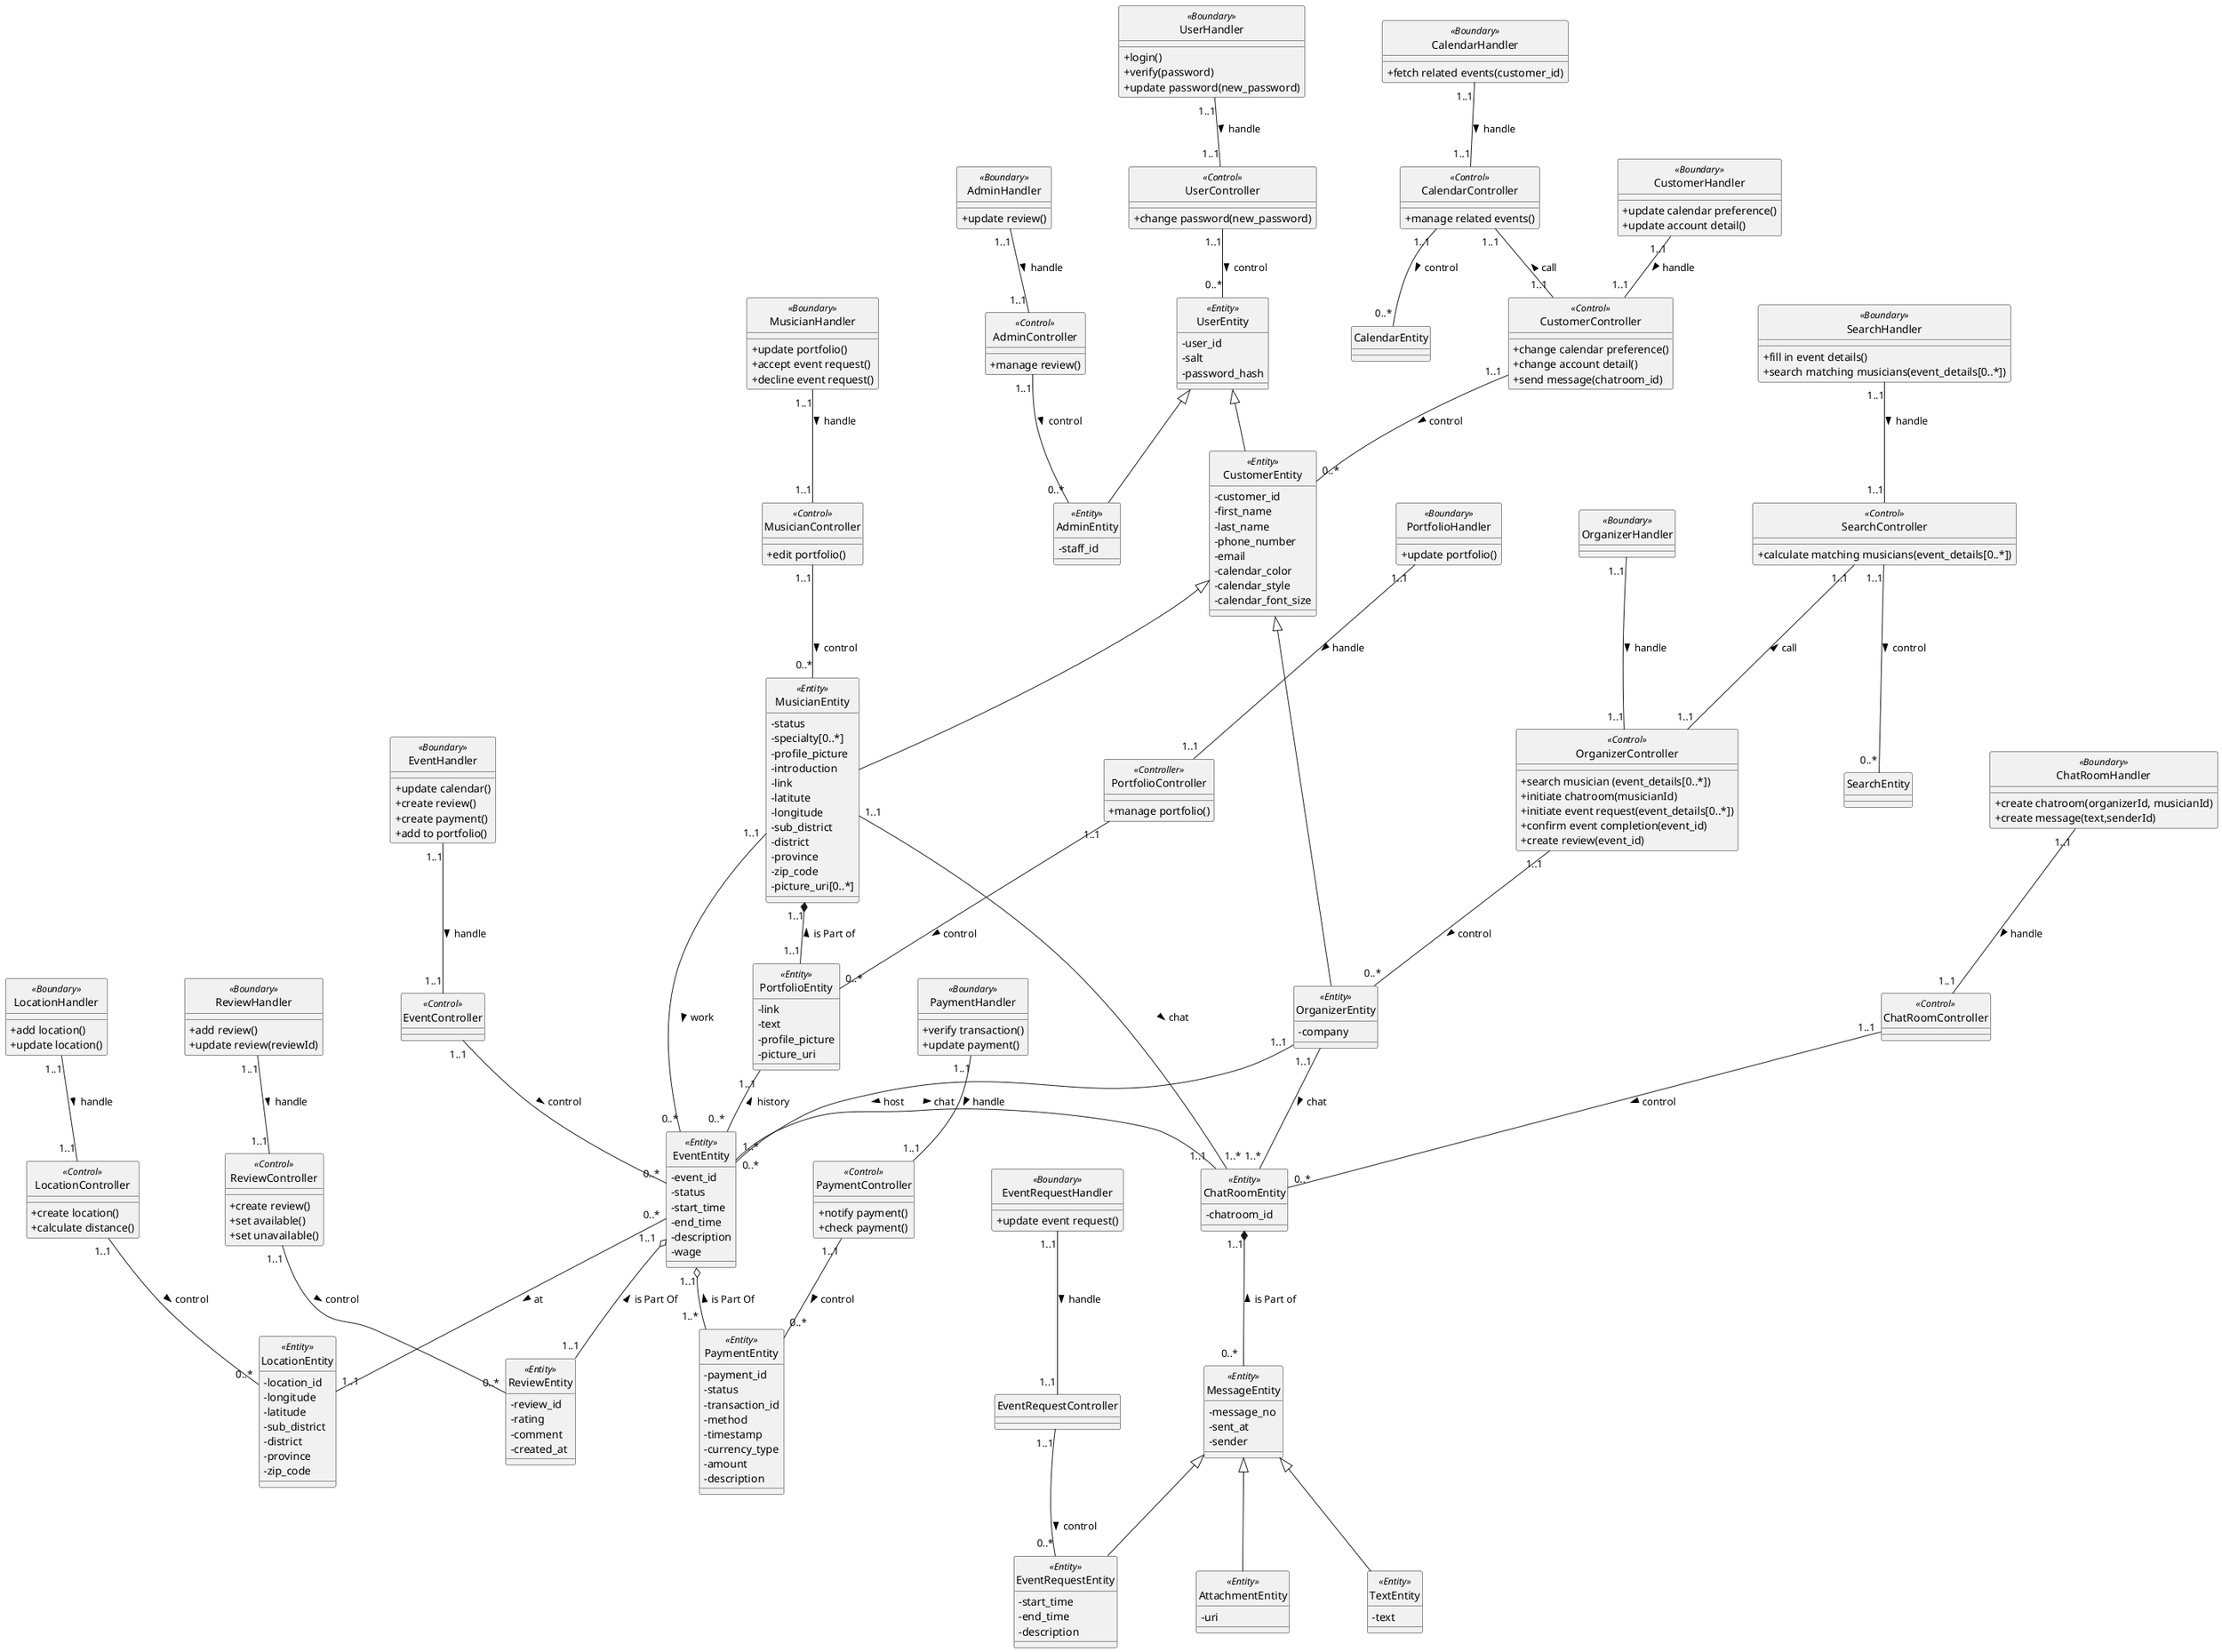 @startuml classDiagram

    ' use text-base attributes icon
    skinparam classAttributeIconSize 0
    ' hide class icon
    hide circle

    'skinparam linetype ortho
    'skinparam linetype polyline

    skinparam nodesep 100
    'skinparam ranksep 100

    'skinparam classBackgroundColor #d0b6eb
    'skinparam ClassFontSize 10

    'GENERALIZATION
    UserEntity <|-- CustomerEntity
    UserEntity <|-- AdminEntity
    CustomerEntity <|-- MusicianEntity
    CustomerEntity <|-- OrganizerEntity
    MessageEntity  <|-- AttachmentEntity
    MessageEntity  <|-- TextEntity
    MessageEntity  <|-- EventRequestEntity

    'ENTITY ENTITY 
    MusicianEntity "1..1" *-- "1..1" PortfolioEntity: is Part of <
    PortfolioEntity "1..1" -- "0..*\t" EventEntity: history <

    'Musician "1..1" -- "1..1" Location: live_at
    MusicianEntity "1..1" -- "0..*" EventEntity: work >
    EventEntity "0..*" -- "1..1" LocationEntity: at >
    OrganizerEntity "1..1" -- "0..*" EventEntity: host >

    EventEntity "1..1\t" o-- "1..1" ReviewEntity: is Part Of <
    EventEntity "1..1" o-- "1..*\t" PaymentEntity: is Part Of <



    ChatRoomEntity "1..1" *-- "0..*\t" MessageEntity: is Part of <
    EventEntity "1..*" - "1..1 " ChatRoomEntity: chat >
    OrganizerEntity "1..1\t" -- "1..*" ChatRoomEntity: chat >
    MusicianEntity "1..1" -- "1..*" ChatRoomEntity: chat >

    'BOUNDARY - CONTROL
    UserHandler "1..1"--"1..1" UserController: handle >
    AdminHandler "1..1"--"1..1" AdminController: handle >
    CustomerHandler "1..1" --"1..1" CustomerController: handle >
    MusicianHandler "1..1"--"1..1" MusicianController: handle >
    OrganizerHandler "1..1" --"1..1" OrganizerController: handle >
    EventHandler "1..1"--"1..1" EventController: handle >
    PaymentHandler "1..1"--"1..1" PaymentController: handle >
    ReviewHandler "1..1"--"1..1" ReviewController: handle >
    EventRequestHandler "1..1"--"1..1" EventRequestController: handle >
    SearchHandler "1..1"--"1..1" SearchController: handle >
    LocationHandler "1..1"--"1..1" LocationController: handle >
    ChatRoomHandler "1..1"--"1..1" ChatRoomController: handle >
    CalendarHandler "1..1"--"1..1" CalendarController: handle >
    PortfolioHandler "1..1"--"1..1" PortfolioController: handle >

    'CONTROLL-ENTITY
    UserController "1..1"--"0..*" UserEntity: control >
    AdminController "1..1"--"0..*" AdminEntity: control >
    CustomerController "1..1"--"0..*" CustomerEntity: control >
    OrganizerController "1..1"--"0..*" OrganizerEntity: control >
    MusicianController "1..1"--"0..*" MusicianEntity: control >
    EventController "1..1"--"0..*" EventEntity: control >
    PaymentController "1..1"--"0..*" PaymentEntity: control >
    ReviewController "1..1"--"0..*" ReviewEntity: control >
    EventRequestController "1..1"--"0..*" EventRequestEntity: control >
    SearchController "1..1"--"0..*" SearchEntity: control >
    LocationController "1..1"--"0..*" LocationEntity: control >
    ChatRoomController "1..1"--"0..*" ChatRoomEntity: control >
    CalendarController "1..1"--"0..*" CalendarEntity: control >
    PortfolioController "1..1"--"0..*" PortfolioEntity: control >

    'CONTROL-CONTROL
    CalendarController "1..1"--"1..1" CustomerController: call <
    SearchController "1..1"--"1..1" OrganizerController: call <
    class UserHandler <<Boundary>> {
        +login()
        +verify(password)
        +update password(new_password)
    }

    class UserController <<Control>> {
        +change password(new_password)
    }

    class UserEntity <<Entity>> {
        -user_id
        -salt
        -password_hash
    }

    class AdminEntity <<Entity>> {
        -staff_id
    }

    class AdminController <<Control>> {
        +manage review()
    }

    class AdminHandler <<Boundary>> {
        +update review()
    }

    class CustomerEntity <<Entity>> {
        -customer_id
        -first_name
        -last_name
        -phone_number
        -email
        -calendar_color
        -calendar_style
        -calendar_font_size
    }

    class CustomerController <<Control>> {
        +change calendar preference()
        +change account detail()
        +send message(chatroom_id)
    }

    class CustomerHandler <<Boundary>> {
        +update calendar preference()
        +update account detail()
    }

    class CalendarController <<Control>> {
        +manage related events()
    }

    class CalendarHandler <<Boundary>> {
        +fetch related events(customer_id)
    }

    class MusicianEntity <<Entity>> {
        -status
        -specialty[0..*]
        -profile_picture
        -introduction
        -link
        -latitute
        -longitude
        -sub_district
        -district
        -province
        -zip_code
        -picture_uri[0..*]
    }

    class MusicianController <<Control>> {
        +edit portfolio()
    }  

    class MusicianHandler <<Boundary>> {
        +update portfolio()
        +accept event request()
        +decline event request()
    }

    'User "1..1" -- "1..1\t" Credential: authenticate <

    class PortfolioEntity <<Entity>> {
        -link
        -text
        -profile_picture
        -picture_uri
    }

    class PortfolioController <<Controller>> {
        +manage portfolio()
    }

    class PortfolioHandler <<Boundary>> {
        +update portfolio()
    }

    class OrganizerEntity <<Entity>> {
        -company
    }

    class OrganizerController <<Control>> {
        +search musician (event_details[0..*])
        +initiate chatroom(musicianId)
        +initiate event request(event_details[0..*])
        +confirm event completion(event_id)
        +create review(event_id)
    }

    class OrganizerHandler <<Boundary>> {
    }

    class EventEntity <<Entity>> {
        -event_id
        -status
        -start_time
        -end_time
        -description
        -wage
    }    

    class EventController <<Control>> {
    
    }

    class EventHandler <<Boundary>> {
        +update calendar()
        +create review()
        +create payment()
        +add to portfolio()
    }

    class SearchController <<Control>> {
        +calculate matching musicians(event_details[0..*])
    }

    class SearchHandler <<Boundary>> {
        +fill in event details()
        +search matching musicians(event_details[0..*])
    }

    class LocationEntity <<Entity>> {
        -location_id
        -longitude
        -latitude
        -sub_district
        -district
        -province
        -zip_code
    }

    class LocationController <<Control>> {
        +create location()
        +calculate distance()
    }

    class LocationHandler <<Boundary>> {
        +add location()
        +update location()
    }

    class ReviewEntity <<Entity>> {
        -review_id
        -rating
        -comment
        -created_at
    }

    class ReviewController <<Control>> {
        +create review()
        +set available()
        +set unavailable()
    }

    class ReviewHandler <<Boundary>> {
        +add review()
        +update review(reviewId)
    }

    class PaymentEntity <<Entity>>{
        -payment_id
        -status
        -transaction_id
        -method
        -timestamp
        -currency_type
        -amount
        -description
        
    } 

    class PaymentController <<Control>> {
        +notify payment()
        +check payment()
    }

    class PaymentHandler <<Boundary>> {
        +verify transaction()
        +update payment()
    }

    class MessageEntity <<Entity>> {
        -message_no
        -sent_at
        -sender
    }

    class AttachmentEntity <<Entity>> {
        -uri
    }

    class TextEntity <<Entity>> {
        -text
    }

    class EventRequestEntity <<Entity>> {
        -start_time
        -end_time
        -description
    }

    class EventRequestHandler <<Boundary>> {
        +update event request()
    }

    class ChatRoomEntity <<Entity>> {
        -chatroom_id
    } 
    
    class ChatRoomController <<Control>> {

    }

    class ChatRoomHandler <<Boundary>> {
        +create chatroom(organizerId, musicianId)
        +create message(text,senderId)
    }

@enduml